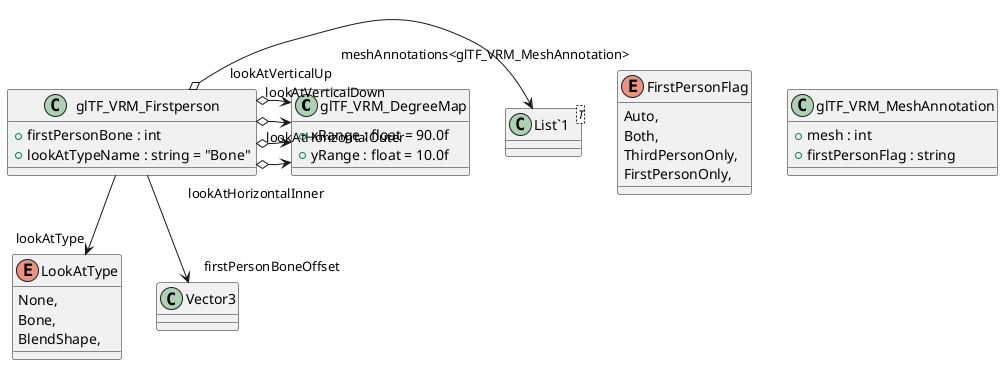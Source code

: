 @startuml
class glTF_VRM_DegreeMap {
    + xRange : float = 90.0f
    + yRange : float = 10.0f
}
enum FirstPersonFlag {
    Auto,
    Both,
    ThirdPersonOnly,
    FirstPersonOnly,
}
class glTF_VRM_MeshAnnotation {
    + mesh : int
    + firstPersonFlag : string
}
enum LookAtType {
    None,
    Bone,
    BlendShape,
}
class glTF_VRM_Firstperson {
    + firstPersonBone : int
    + lookAtTypeName : string = "Bone"
}
class "List`1"<T> {
}
glTF_VRM_Firstperson --> "firstPersonBoneOffset" Vector3
glTF_VRM_Firstperson o-> "meshAnnotations<glTF_VRM_MeshAnnotation>" "List`1"
glTF_VRM_Firstperson --> "lookAtType" LookAtType
glTF_VRM_Firstperson o-> "lookAtHorizontalInner" glTF_VRM_DegreeMap
glTF_VRM_Firstperson o-> "lookAtHorizontalOuter" glTF_VRM_DegreeMap
glTF_VRM_Firstperson o-> "lookAtVerticalDown" glTF_VRM_DegreeMap
glTF_VRM_Firstperson o-> "lookAtVerticalUp" glTF_VRM_DegreeMap
@enduml
